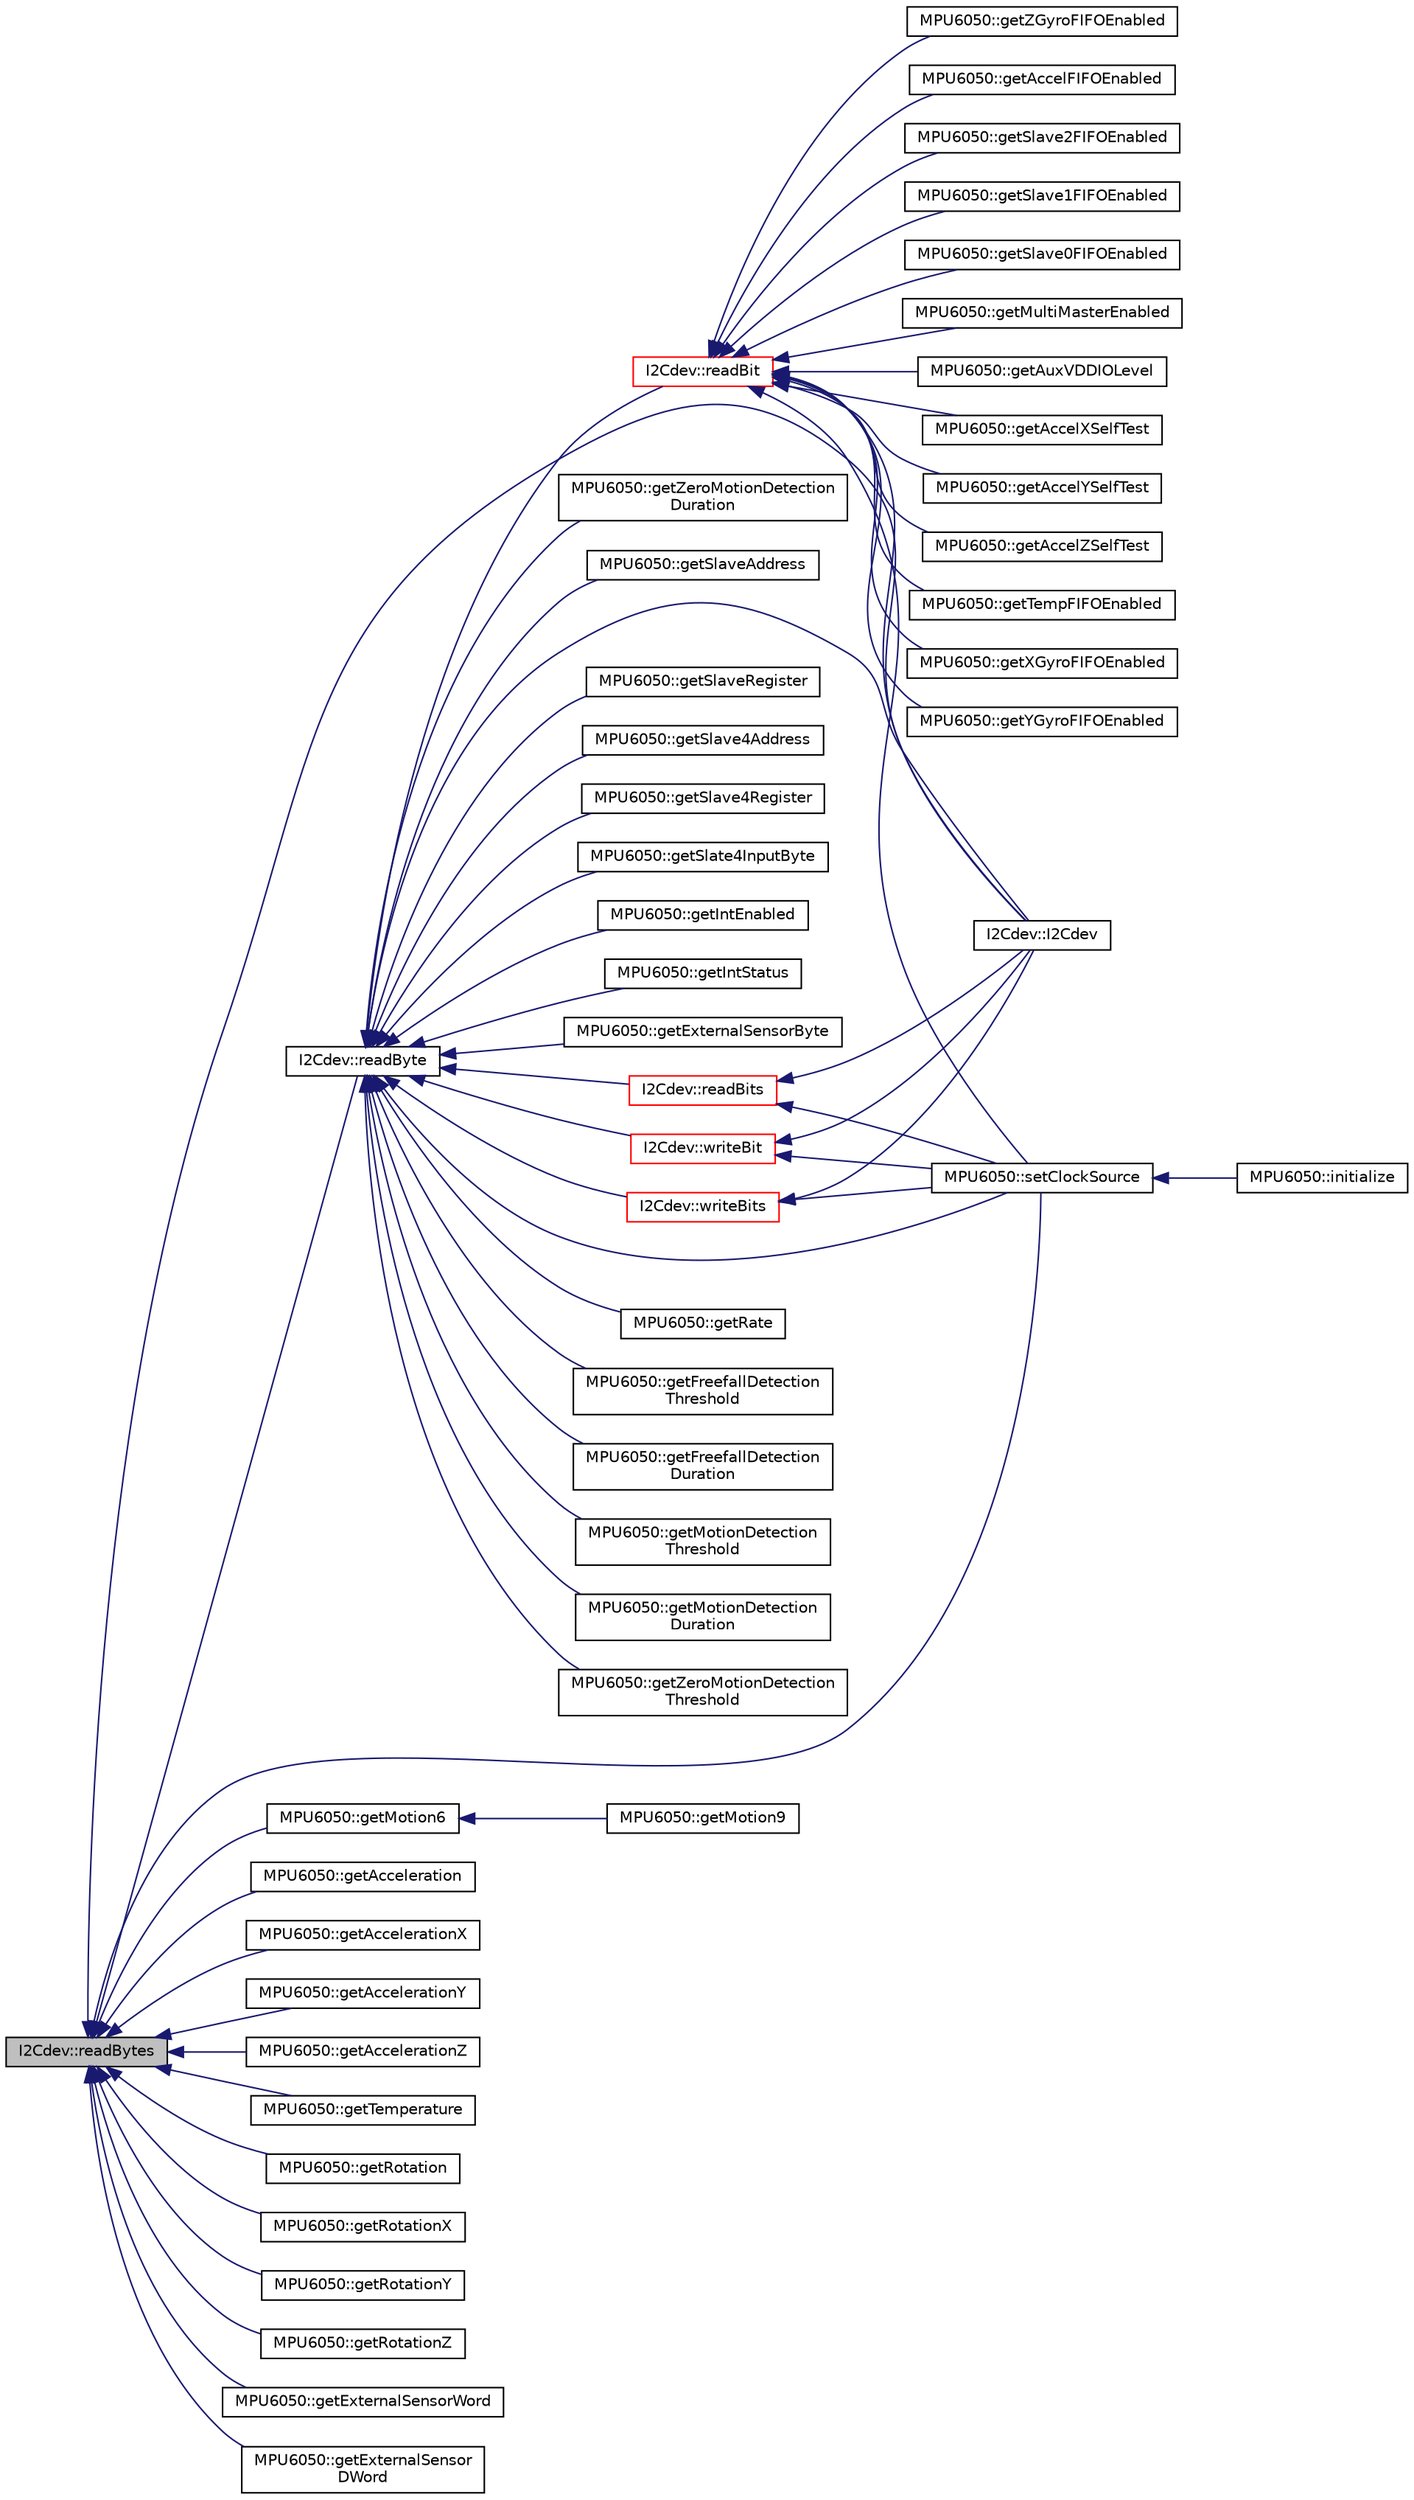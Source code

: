 digraph "I2Cdev::readBytes"
{
  edge [fontname="Helvetica",fontsize="10",labelfontname="Helvetica",labelfontsize="10"];
  node [fontname="Helvetica",fontsize="10",shape=record];
  rankdir="LR";
  Node286 [label="I2Cdev::readBytes",height=0.2,width=0.4,color="black", fillcolor="grey75", style="filled", fontcolor="black"];
  Node286 -> Node287 [dir="back",color="midnightblue",fontsize="10",style="solid",fontname="Helvetica"];
  Node287 [label="I2Cdev::I2Cdev",height=0.2,width=0.4,color="black", fillcolor="white", style="filled",URL="$class_i2_cdev.html#a2f70586510cbda5c5267a10b4ca220b9"];
  Node286 -> Node288 [dir="back",color="midnightblue",fontsize="10",style="solid",fontname="Helvetica"];
  Node288 [label="I2Cdev::readByte",height=0.2,width=0.4,color="black", fillcolor="white", style="filled",URL="$class_i2_cdev.html#aef1db446b45660c6631fc780278ac366",tooltip="Read single byte from an 8-bit device register. "];
  Node288 -> Node287 [dir="back",color="midnightblue",fontsize="10",style="solid",fontname="Helvetica"];
  Node288 -> Node289 [dir="back",color="midnightblue",fontsize="10",style="solid",fontname="Helvetica"];
  Node289 [label="I2Cdev::readBit",height=0.2,width=0.4,color="red", fillcolor="white", style="filled",URL="$class_i2_cdev.html#a9f104431c59658432e8b2f02c3e1acd6",tooltip="Read a single bit from an 8-bit device register. "];
  Node289 -> Node287 [dir="back",color="midnightblue",fontsize="10",style="solid",fontname="Helvetica"];
  Node289 -> Node290 [dir="back",color="midnightblue",fontsize="10",style="solid",fontname="Helvetica"];
  Node290 [label="MPU6050::getAuxVDDIOLevel",height=0.2,width=0.4,color="black", fillcolor="white", style="filled",URL="$class_m_p_u6050.html#af6e9af8e2222889fd5458e2ae12c55c8",tooltip="Get the auxiliary I2C supply voltage level. "];
  Node289 -> Node291 [dir="back",color="midnightblue",fontsize="10",style="solid",fontname="Helvetica"];
  Node291 [label="MPU6050::getAccelXSelfTest",height=0.2,width=0.4,color="black", fillcolor="white", style="filled",URL="$class_m_p_u6050.html#a8fc7eab1302281f6e4bc953379f3237b",tooltip="Get self-test enabled setting for accelerometer X axis. "];
  Node289 -> Node292 [dir="back",color="midnightblue",fontsize="10",style="solid",fontname="Helvetica"];
  Node292 [label="MPU6050::getAccelYSelfTest",height=0.2,width=0.4,color="black", fillcolor="white", style="filled",URL="$class_m_p_u6050.html#a2523e798db3baf9cb9dbf347af16639b",tooltip="Get self-test enabled value for accelerometer Y axis. "];
  Node289 -> Node293 [dir="back",color="midnightblue",fontsize="10",style="solid",fontname="Helvetica"];
  Node293 [label="MPU6050::getAccelZSelfTest",height=0.2,width=0.4,color="black", fillcolor="white", style="filled",URL="$class_m_p_u6050.html#a57710638eeb6176cf14a8c444bda5300",tooltip="Get self-test enabled value for accelerometer Z axis. "];
  Node289 -> Node294 [dir="back",color="midnightblue",fontsize="10",style="solid",fontname="Helvetica"];
  Node294 [label="MPU6050::getTempFIFOEnabled",height=0.2,width=0.4,color="black", fillcolor="white", style="filled",URL="$class_m_p_u6050.html#a913c2095001e204b5b09f8382a86d2ca",tooltip="Get temperature FIFO enabled value. "];
  Node289 -> Node295 [dir="back",color="midnightblue",fontsize="10",style="solid",fontname="Helvetica"];
  Node295 [label="MPU6050::getXGyroFIFOEnabled",height=0.2,width=0.4,color="black", fillcolor="white", style="filled",URL="$class_m_p_u6050.html#ada9a553176b57815f23fb7d71bb85c9d",tooltip="Get gyroscope X-axis FIFO enabled value. "];
  Node289 -> Node296 [dir="back",color="midnightblue",fontsize="10",style="solid",fontname="Helvetica"];
  Node296 [label="MPU6050::getYGyroFIFOEnabled",height=0.2,width=0.4,color="black", fillcolor="white", style="filled",URL="$class_m_p_u6050.html#a86c85d5b5c93df82394435b868e17463",tooltip="Get gyroscope Y-axis FIFO enabled value. "];
  Node289 -> Node297 [dir="back",color="midnightblue",fontsize="10",style="solid",fontname="Helvetica"];
  Node297 [label="MPU6050::getZGyroFIFOEnabled",height=0.2,width=0.4,color="black", fillcolor="white", style="filled",URL="$class_m_p_u6050.html#adbbbd131c74f37dd545403633eb317ff",tooltip="Get gyroscope Z-axis FIFO enabled value. "];
  Node289 -> Node298 [dir="back",color="midnightblue",fontsize="10",style="solid",fontname="Helvetica"];
  Node298 [label="MPU6050::getAccelFIFOEnabled",height=0.2,width=0.4,color="black", fillcolor="white", style="filled",URL="$class_m_p_u6050.html#ace244415128ad7a38293ad6808b7face",tooltip="Get accelerometer FIFO enabled value. "];
  Node289 -> Node299 [dir="back",color="midnightblue",fontsize="10",style="solid",fontname="Helvetica"];
  Node299 [label="MPU6050::getSlave2FIFOEnabled",height=0.2,width=0.4,color="black", fillcolor="white", style="filled",URL="$class_m_p_u6050.html#a3c2e29508607a655221a2fa4f4219b4d",tooltip="Get Slave 2 FIFO enabled value. "];
  Node289 -> Node300 [dir="back",color="midnightblue",fontsize="10",style="solid",fontname="Helvetica"];
  Node300 [label="MPU6050::getSlave1FIFOEnabled",height=0.2,width=0.4,color="black", fillcolor="white", style="filled",URL="$class_m_p_u6050.html#afd6a9b55a589c83c9a0fb0b5b2a88234",tooltip="Get Slave 1 FIFO enabled value. "];
  Node289 -> Node301 [dir="back",color="midnightblue",fontsize="10",style="solid",fontname="Helvetica"];
  Node301 [label="MPU6050::getSlave0FIFOEnabled",height=0.2,width=0.4,color="black", fillcolor="white", style="filled",URL="$class_m_p_u6050.html#a6aa7aa2e3fac06f8b5ab9ee127255a5e",tooltip="Get Slave 0 FIFO enabled value. "];
  Node289 -> Node302 [dir="back",color="midnightblue",fontsize="10",style="solid",fontname="Helvetica"];
  Node302 [label="MPU6050::getMultiMasterEnabled",height=0.2,width=0.4,color="black", fillcolor="white", style="filled",URL="$class_m_p_u6050.html#aa88483068837bd9bc9c9f6c59a7a79b7",tooltip="Get multi-master enabled value. "];
  Node289 -> Node355 [dir="back",color="midnightblue",fontsize="10",style="solid",fontname="Helvetica"];
  Node355 [label="MPU6050::setClockSource",height=0.2,width=0.4,color="black", fillcolor="white", style="filled",URL="$class_m_p_u6050.html#a4c1cd147d038e024bdeaa053c4d77734",tooltip="Set clock source setting. "];
  Node355 -> Node356 [dir="back",color="midnightblue",fontsize="10",style="solid",fontname="Helvetica"];
  Node356 [label="MPU6050::initialize",height=0.2,width=0.4,color="black", fillcolor="white", style="filled",URL="$class_m_p_u6050.html#abd8fc6c18adf158011118fbccc7e7054",tooltip="Power on and prepare for general usage. "];
  Node288 -> Node357 [dir="back",color="midnightblue",fontsize="10",style="solid",fontname="Helvetica"];
  Node357 [label="I2Cdev::readBits",height=0.2,width=0.4,color="red", fillcolor="white", style="filled",URL="$class_i2_cdev.html#ab507de3d1a8f9e1528038ed2b2301d31",tooltip="Read multiple bits from an 8-bit device register. "];
  Node357 -> Node287 [dir="back",color="midnightblue",fontsize="10",style="solid",fontname="Helvetica"];
  Node357 -> Node355 [dir="back",color="midnightblue",fontsize="10",style="solid",fontname="Helvetica"];
  Node288 -> Node370 [dir="back",color="midnightblue",fontsize="10",style="solid",fontname="Helvetica"];
  Node370 [label="I2Cdev::writeBit",height=0.2,width=0.4,color="red", fillcolor="white", style="filled",URL="$class_i2_cdev.html#aa68890af87de5471d32e583ebbd91acb",tooltip="write a single bit in an 8-bit device register. "];
  Node370 -> Node287 [dir="back",color="midnightblue",fontsize="10",style="solid",fontname="Helvetica"];
  Node370 -> Node355 [dir="back",color="midnightblue",fontsize="10",style="solid",fontname="Helvetica"];
  Node288 -> Node423 [dir="back",color="midnightblue",fontsize="10",style="solid",fontname="Helvetica"];
  Node423 [label="I2Cdev::writeBits",height=0.2,width=0.4,color="red", fillcolor="white", style="filled",URL="$class_i2_cdev.html#a913371251b6a41520c080115650e1b59",tooltip="Write multiple bits in an 8-bit device register. "];
  Node423 -> Node287 [dir="back",color="midnightblue",fontsize="10",style="solid",fontname="Helvetica"];
  Node423 -> Node355 [dir="back",color="midnightblue",fontsize="10",style="solid",fontname="Helvetica"];
  Node288 -> Node435 [dir="back",color="midnightblue",fontsize="10",style="solid",fontname="Helvetica"];
  Node435 [label="MPU6050::getRate",height=0.2,width=0.4,color="black", fillcolor="white", style="filled",URL="$class_m_p_u6050.html#a887a173e079980505763ffd1aa9fec05",tooltip="Get gyroscope output rate divider. "];
  Node288 -> Node436 [dir="back",color="midnightblue",fontsize="10",style="solid",fontname="Helvetica"];
  Node436 [label="MPU6050::getFreefallDetection\lThreshold",height=0.2,width=0.4,color="black", fillcolor="white", style="filled",URL="$class_m_p_u6050.html#ac7f5c0511fe9d0f3525a3757498daed7",tooltip="Get free-fall event acceleration threshold. "];
  Node288 -> Node437 [dir="back",color="midnightblue",fontsize="10",style="solid",fontname="Helvetica"];
  Node437 [label="MPU6050::getFreefallDetection\lDuration",height=0.2,width=0.4,color="black", fillcolor="white", style="filled",URL="$class_m_p_u6050.html#a3cff6b9613ad01aa1a51c287f5c5e329",tooltip="Get free-fall event duration threshold. "];
  Node288 -> Node438 [dir="back",color="midnightblue",fontsize="10",style="solid",fontname="Helvetica"];
  Node438 [label="MPU6050::getMotionDetection\lThreshold",height=0.2,width=0.4,color="black", fillcolor="white", style="filled",URL="$class_m_p_u6050.html#ab7a825b1b8b86cebda308289630795e7",tooltip="Get motion detection event acceleration threshold. "];
  Node288 -> Node439 [dir="back",color="midnightblue",fontsize="10",style="solid",fontname="Helvetica"];
  Node439 [label="MPU6050::getMotionDetection\lDuration",height=0.2,width=0.4,color="black", fillcolor="white", style="filled",URL="$class_m_p_u6050.html#a8ba035c2ae4a05d7e51b0d29e4924fb0",tooltip="Get motion detection event duration threshold. "];
  Node288 -> Node440 [dir="back",color="midnightblue",fontsize="10",style="solid",fontname="Helvetica"];
  Node440 [label="MPU6050::getZeroMotionDetection\lThreshold",height=0.2,width=0.4,color="black", fillcolor="white", style="filled",URL="$class_m_p_u6050.html#ad941c1e844dc9230675c115734599ea3",tooltip="Get zero motion detection event acceleration threshold. "];
  Node288 -> Node441 [dir="back",color="midnightblue",fontsize="10",style="solid",fontname="Helvetica"];
  Node441 [label="MPU6050::getZeroMotionDetection\lDuration",height=0.2,width=0.4,color="black", fillcolor="white", style="filled",URL="$class_m_p_u6050.html#a04c0fcdcd0157b6dbf74d4901424801e",tooltip="Get zero motion detection event duration threshold. "];
  Node288 -> Node442 [dir="back",color="midnightblue",fontsize="10",style="solid",fontname="Helvetica"];
  Node442 [label="MPU6050::getSlaveAddress",height=0.2,width=0.4,color="black", fillcolor="white", style="filled",URL="$class_m_p_u6050.html#af75b9f7ccac48515c7544238db0e6863",tooltip="Get the I2C address of the specified slave (0-3). "];
  Node288 -> Node443 [dir="back",color="midnightblue",fontsize="10",style="solid",fontname="Helvetica"];
  Node443 [label="MPU6050::getSlaveRegister",height=0.2,width=0.4,color="black", fillcolor="white", style="filled",URL="$class_m_p_u6050.html#ae7e9ead9645bcef326eb579c6ab5d5ff",tooltip="Get the active internal register for the specified slave (0-3). "];
  Node288 -> Node444 [dir="back",color="midnightblue",fontsize="10",style="solid",fontname="Helvetica"];
  Node444 [label="MPU6050::getSlave4Address",height=0.2,width=0.4,color="black", fillcolor="white", style="filled",URL="$class_m_p_u6050.html#a4278dec5fec25be9a6f45b51a3373ad2",tooltip="Get the I2C address of Slave 4. "];
  Node288 -> Node445 [dir="back",color="midnightblue",fontsize="10",style="solid",fontname="Helvetica"];
  Node445 [label="MPU6050::getSlave4Register",height=0.2,width=0.4,color="black", fillcolor="white", style="filled",URL="$class_m_p_u6050.html#a7bd548cb60ecceb27c72f026ec0a60f8",tooltip="Get the active internal register for the Slave 4. "];
  Node288 -> Node446 [dir="back",color="midnightblue",fontsize="10",style="solid",fontname="Helvetica"];
  Node446 [label="MPU6050::getSlate4InputByte",height=0.2,width=0.4,color="black", fillcolor="white", style="filled",URL="$class_m_p_u6050.html#a9bc93f34bc3d85cbe6010b4a3a88c5a7",tooltip="Get last available byte read from Slave 4. "];
  Node288 -> Node447 [dir="back",color="midnightblue",fontsize="10",style="solid",fontname="Helvetica"];
  Node447 [label="MPU6050::getIntEnabled",height=0.2,width=0.4,color="black", fillcolor="white", style="filled",URL="$class_m_p_u6050.html#a295c9600579557df065aff88bc7a1d83",tooltip="Get full interrupt enabled status. "];
  Node288 -> Node448 [dir="back",color="midnightblue",fontsize="10",style="solid",fontname="Helvetica"];
  Node448 [label="MPU6050::getIntStatus",height=0.2,width=0.4,color="black", fillcolor="white", style="filled",URL="$class_m_p_u6050.html#a550a735623cb1de950c72cd6931ee804",tooltip="Get full set of interrupt status bits. "];
  Node288 -> Node449 [dir="back",color="midnightblue",fontsize="10",style="solid",fontname="Helvetica"];
  Node449 [label="MPU6050::getExternalSensorByte",height=0.2,width=0.4,color="black", fillcolor="white", style="filled",URL="$class_m_p_u6050.html#a7f786ab4264f40e5a95e8937ec9adcc2",tooltip="Read single byte from external sensor data register. "];
  Node288 -> Node355 [dir="back",color="midnightblue",fontsize="10",style="solid",fontname="Helvetica"];
  Node286 -> Node450 [dir="back",color="midnightblue",fontsize="10",style="solid",fontname="Helvetica"];
  Node450 [label="MPU6050::getMotion6",height=0.2,width=0.4,color="black", fillcolor="white", style="filled",URL="$class_m_p_u6050.html#a574d3093dc131e4251a9b37adf208ca7",tooltip="Get raw 6-axis motion sensor readings (accel/gyro). "];
  Node450 -> Node451 [dir="back",color="midnightblue",fontsize="10",style="solid",fontname="Helvetica"];
  Node451 [label="MPU6050::getMotion9",height=0.2,width=0.4,color="black", fillcolor="white", style="filled",URL="$class_m_p_u6050.html#aabfd2920e748016383e8124a4b32ad31",tooltip="Get raw 9-axis motion sensor readings (accel/gyro/compass). "];
  Node286 -> Node452 [dir="back",color="midnightblue",fontsize="10",style="solid",fontname="Helvetica"];
  Node452 [label="MPU6050::getAcceleration",height=0.2,width=0.4,color="black", fillcolor="white", style="filled",URL="$class_m_p_u6050.html#a658dfc7e35b7fdba360a75f137bde33a",tooltip="Get 3-axis accelerometer readings. "];
  Node286 -> Node453 [dir="back",color="midnightblue",fontsize="10",style="solid",fontname="Helvetica"];
  Node453 [label="MPU6050::getAccelerationX",height=0.2,width=0.4,color="black", fillcolor="white", style="filled",URL="$class_m_p_u6050.html#aa68475158c22128e5459c4c5e19439dc",tooltip="Get X-axis accelerometer reading. "];
  Node286 -> Node454 [dir="back",color="midnightblue",fontsize="10",style="solid",fontname="Helvetica"];
  Node454 [label="MPU6050::getAccelerationY",height=0.2,width=0.4,color="black", fillcolor="white", style="filled",URL="$class_m_p_u6050.html#a27240b90d3e03c85b7a619b794bb1756",tooltip="Get Y-axis accelerometer reading. "];
  Node286 -> Node455 [dir="back",color="midnightblue",fontsize="10",style="solid",fontname="Helvetica"];
  Node455 [label="MPU6050::getAccelerationZ",height=0.2,width=0.4,color="black", fillcolor="white", style="filled",URL="$class_m_p_u6050.html#acf5f5a20c10d99a1bdedf139f897bfdf",tooltip="Get Z-axis accelerometer reading. "];
  Node286 -> Node456 [dir="back",color="midnightblue",fontsize="10",style="solid",fontname="Helvetica"];
  Node456 [label="MPU6050::getTemperature",height=0.2,width=0.4,color="black", fillcolor="white", style="filled",URL="$class_m_p_u6050.html#aedfa4f1e6507f48c0a09545345a87875",tooltip="Get current internal temperature. "];
  Node286 -> Node457 [dir="back",color="midnightblue",fontsize="10",style="solid",fontname="Helvetica"];
  Node457 [label="MPU6050::getRotation",height=0.2,width=0.4,color="black", fillcolor="white", style="filled",URL="$class_m_p_u6050.html#a8ca85b87e7e0230921062fce7889b0d1",tooltip="Get 3-axis gyroscope readings. "];
  Node286 -> Node458 [dir="back",color="midnightblue",fontsize="10",style="solid",fontname="Helvetica"];
  Node458 [label="MPU6050::getRotationX",height=0.2,width=0.4,color="black", fillcolor="white", style="filled",URL="$class_m_p_u6050.html#a268f52843a24992ff06a3f12392de584",tooltip="Get X-axis gyroscope reading. "];
  Node286 -> Node459 [dir="back",color="midnightblue",fontsize="10",style="solid",fontname="Helvetica"];
  Node459 [label="MPU6050::getRotationY",height=0.2,width=0.4,color="black", fillcolor="white", style="filled",URL="$class_m_p_u6050.html#a97cbe7f10dd27e07bd78d1c25e4286b5",tooltip="Get Y-axis gyroscope reading. "];
  Node286 -> Node460 [dir="back",color="midnightblue",fontsize="10",style="solid",fontname="Helvetica"];
  Node460 [label="MPU6050::getRotationZ",height=0.2,width=0.4,color="black", fillcolor="white", style="filled",URL="$class_m_p_u6050.html#ae0fee1ba996a2b6f914df6fc34e7da48",tooltip="Get Z-axis gyroscope reading. "];
  Node286 -> Node461 [dir="back",color="midnightblue",fontsize="10",style="solid",fontname="Helvetica"];
  Node461 [label="MPU6050::getExternalSensorWord",height=0.2,width=0.4,color="black", fillcolor="white", style="filled",URL="$class_m_p_u6050.html#aaee15e48af7ba78660b5754f3bb5f37a",tooltip="Read word (2 bytes) from external sensor data registers. "];
  Node286 -> Node462 [dir="back",color="midnightblue",fontsize="10",style="solid",fontname="Helvetica"];
  Node462 [label="MPU6050::getExternalSensor\lDWord",height=0.2,width=0.4,color="black", fillcolor="white", style="filled",URL="$class_m_p_u6050.html#afd8983f0911e37015434bebc85185fb2",tooltip="Read double word (4 bytes) from external sensor data registers. "];
  Node286 -> Node355 [dir="back",color="midnightblue",fontsize="10",style="solid",fontname="Helvetica"];
}
